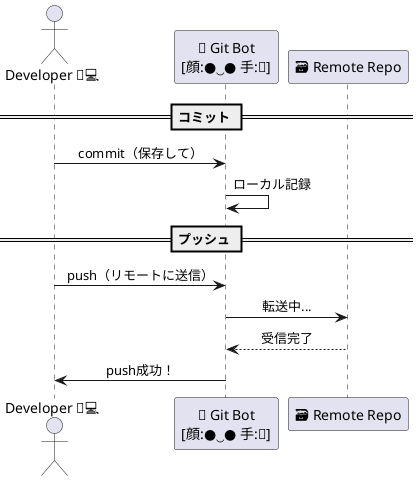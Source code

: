 @startuml
' ❌ 古い記述（NG）:
' !pragma graphviz_dot jdot

' ✅ 新しい記述（OK）:
!pragma layout smetana

skinparam defaultTextAlignment center
skinparam sequenceMessageAlign center

actor "Developer 👨‍💻" as Dev
participant "🤖 Git Bot\n[顔:●‿● 手:🤖]" as Git
participant "🗃️ Remote Repo" as Remote

== コミット ==
Dev -> Git : commit（保存して）
Git -> Git : ローカル記録

== プッシュ ==
Dev -> Git : push（リモートに送信）
Git -> Remote : 転送中...
Remote --> Git : 受信完了
Git -> Dev : push成功！

@enduml